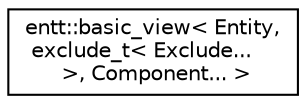 digraph "Graphical Class Hierarchy"
{
 // LATEX_PDF_SIZE
  edge [fontname="Helvetica",fontsize="10",labelfontname="Helvetica",labelfontsize="10"];
  node [fontname="Helvetica",fontsize="10",shape=record];
  rankdir="LR";
  Node0 [label="entt::basic_view\< Entity,\l exclude_t\< Exclude...\l \>, Component... \>",height=0.2,width=0.4,color="black", fillcolor="white", style="filled",URL="$classentt_1_1basic__view_3_01Entity_00_01exclude__t_3_01Exclude_8_8_8_01_4_00_01Component_8_8_8_01_4.html",tooltip="Multi component view."];
}
